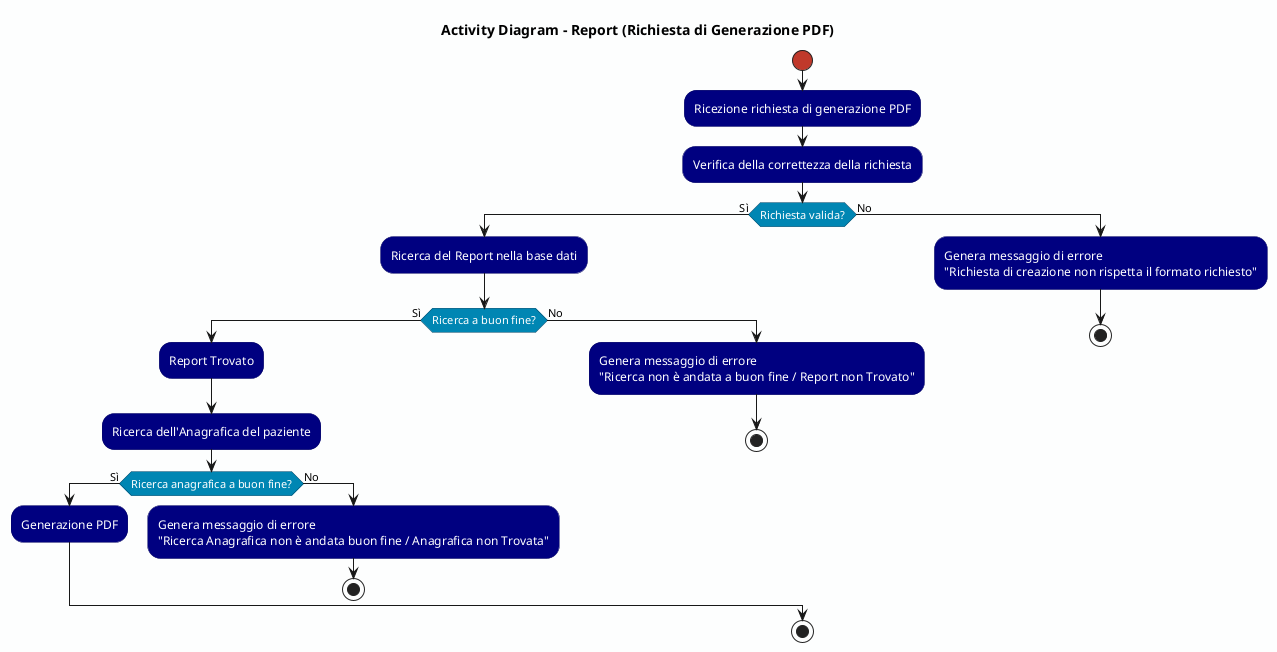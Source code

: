 @startuml activity_diagram_AUTH
title Activity Diagram - Report (Richiesta di Generazione PDF)

skinparam backgroundColor #FDFEFE
skinparam activity {
  BackgroundColor #000080
  BorderColor #000060
  FontColor white
  DiamondBackgroundColor #0086b3
  DiamondBorderColor #004466
  StartColor #C0392B
  EndColor #C0392B
}

start

:Ricezione richiesta di generazione PDF;

:Verifica della correttezza della richiesta;

if (Richiesta valida?) then (Sì)
  :Ricerca del Report nella base dati;
  if (Ricerca a buon fine?) then (Sì)
    :Report Trovato;
    :Ricerca dell'Anagrafica del paziente;
    if (Ricerca anagrafica a buon fine?) then (Sì)
        :Generazione PDF;
    else (No)
        :Genera messaggio di errore\n"Ricerca Anagrafica non è andata buon fine / Anagrafica non Trovata";
        stop
    endif
  else (No)
    :Genera messaggio di errore\n"Ricerca non è andata a buon fine / Report non Trovato";
    stop
  endif
else (No)
  :Genera messaggio di errore\n"Richiesta di creazione non rispetta il formato richiesto";
  stop
endif

stop
@enduml